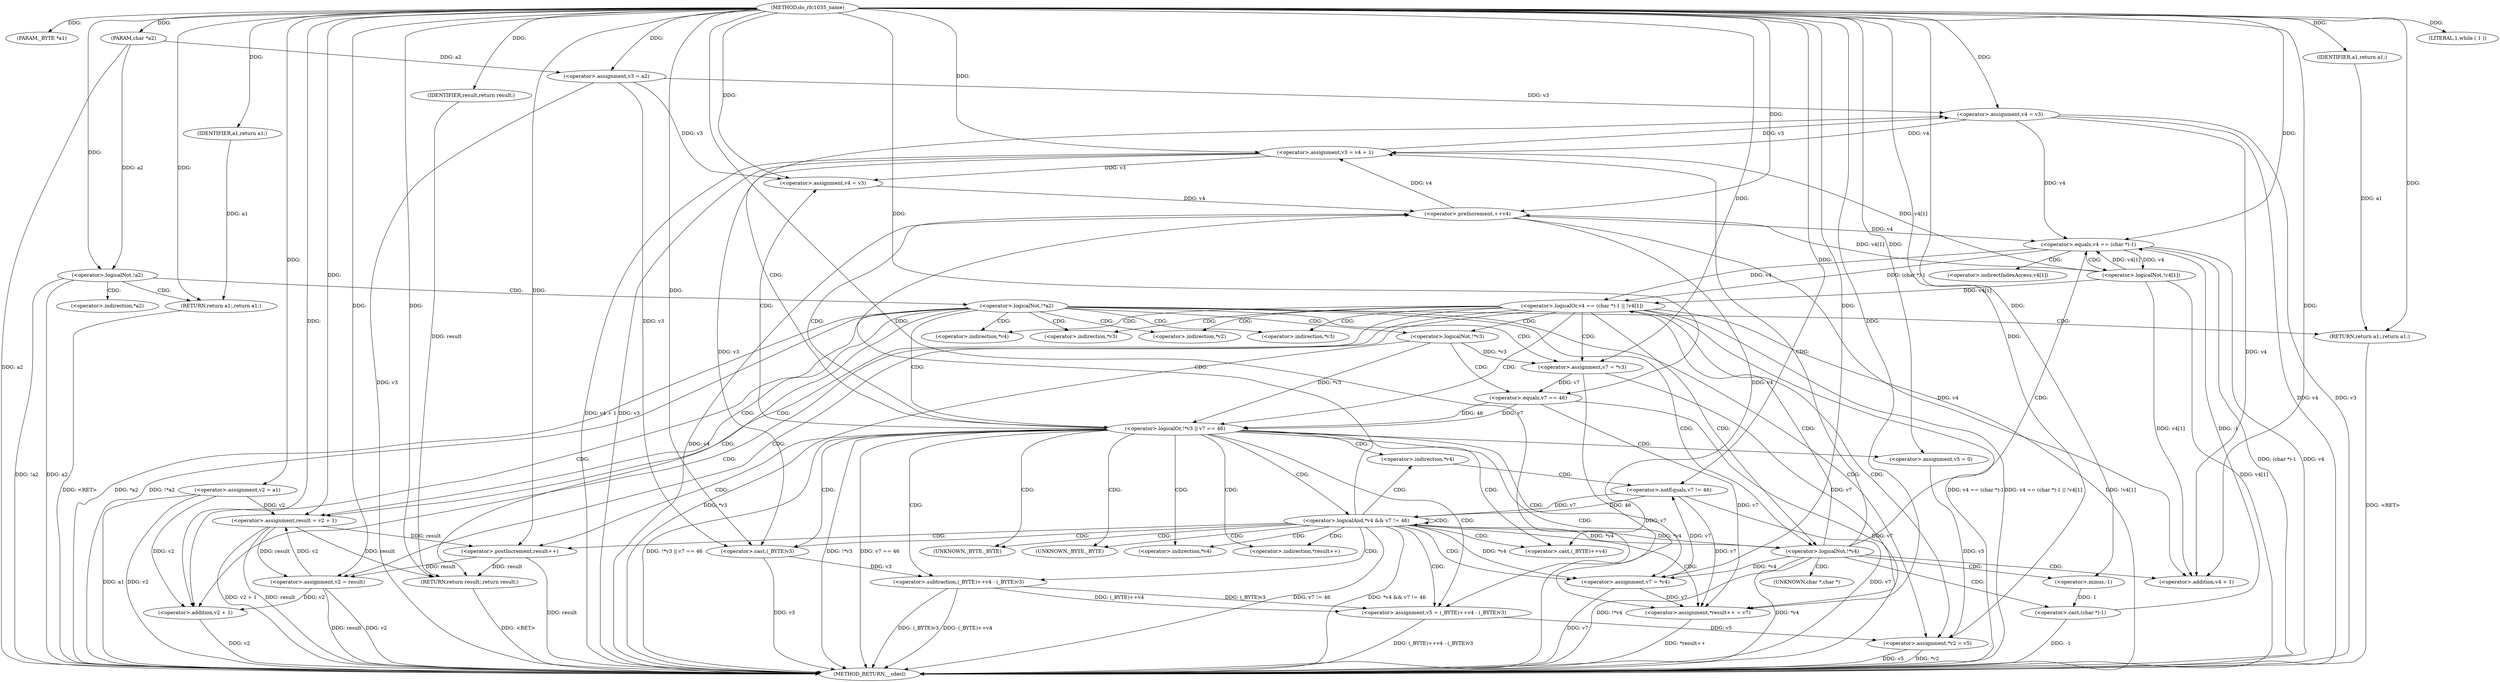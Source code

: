 digraph do_rfc1035_name {  
"1000107" [label = "(METHOD,do_rfc1035_name)" ]
"1000225" [label = "(METHOD_RETURN,__cdecl)" ]
"1000108" [label = "(PARAM,_BYTE *a1)" ]
"1000109" [label = "(PARAM,char *a2)" ]
"1000117" [label = "(<operator>.assignment,v2 = a1)" ]
"1000120" [label = "(<operator>.assignment,v3 = a2)" ]
"1000124" [label = "(<operator>.logicalNot,!a2)" ]
"1000126" [label = "(RETURN,return a1;,return a1;)" ]
"1000127" [label = "(IDENTIFIER,a1,return a1;)" ]
"1000129" [label = "(<operator>.logicalNot,!*a2)" ]
"1000132" [label = "(RETURN,return a1;,return a1;)" ]
"1000133" [label = "(IDENTIFIER,a1,return a1;)" ]
"1000135" [label = "(LITERAL,1,while ( 1 ))" ]
"1000137" [label = "(<operator>.assignment,result = v2 + 1)" ]
"1000139" [label = "(<operator>.addition,v2 + 1)" ]
"1000142" [label = "(<operator>.assignment,v7 = *v3)" ]
"1000147" [label = "(<operator>.logicalOr,!*v3 || v7 == 46)" ]
"1000148" [label = "(<operator>.logicalNot,!*v3)" ]
"1000151" [label = "(<operator>.equals,v7 == 46)" ]
"1000155" [label = "(<operator>.assignment,v4 = v3)" ]
"1000158" [label = "(<operator>.assignment,v5 = 0)" ]
"1000163" [label = "(<operator>.assignment,v4 = v3)" ]
"1000168" [label = "(<operator>.assignment,*result++ = v7)" ]
"1000170" [label = "(<operator>.postIncrement,result++)" ]
"1000173" [label = "(<operator>.assignment,v5 = (_BYTE)++v4 - (_BYTE)v3)" ]
"1000175" [label = "(<operator>.subtraction,(_BYTE)++v4 - (_BYTE)v3)" ]
"1000176" [label = "(<operator>.cast,(_BYTE)++v4)" ]
"1000178" [label = "(<operator>.preIncrement,++v4)" ]
"1000180" [label = "(<operator>.cast,(_BYTE)v3)" ]
"1000183" [label = "(<operator>.assignment,v7 = *v4)" ]
"1000187" [label = "(<operator>.logicalAnd,*v4 && v7 != 46)" ]
"1000190" [label = "(<operator>.notEquals,v7 != 46)" ]
"1000193" [label = "(<operator>.assignment,*v2 = v5)" ]
"1000198" [label = "(<operator>.logicalNot,!*v4)" ]
"1000202" [label = "(<operator>.assignment,v3 = v4 + 1)" ]
"1000204" [label = "(<operator>.addition,v4 + 1)" ]
"1000208" [label = "(<operator>.logicalOr,v4 == (char *)-1 || !v4[1])" ]
"1000209" [label = "(<operator>.equals,v4 == (char *)-1)" ]
"1000211" [label = "(<operator>.cast,(char *)-1)" ]
"1000213" [label = "(<operator>.minus,-1)" ]
"1000215" [label = "(<operator>.logicalNot,!v4[1])" ]
"1000220" [label = "(<operator>.assignment,v2 = result)" ]
"1000223" [label = "(RETURN,return result;,return result;)" ]
"1000224" [label = "(IDENTIFIER,result,return result;)" ]
"1000130" [label = "(<operator>.indirection,*a2)" ]
"1000144" [label = "(<operator>.indirection,*v3)" ]
"1000149" [label = "(<operator>.indirection,*v3)" ]
"1000169" [label = "(<operator>.indirection,*result++)" ]
"1000177" [label = "(UNKNOWN,_BYTE,_BYTE)" ]
"1000181" [label = "(UNKNOWN,_BYTE,_BYTE)" ]
"1000185" [label = "(<operator>.indirection,*v4)" ]
"1000188" [label = "(<operator>.indirection,*v4)" ]
"1000194" [label = "(<operator>.indirection,*v2)" ]
"1000199" [label = "(<operator>.indirection,*v4)" ]
"1000212" [label = "(UNKNOWN,char *,char *)" ]
"1000216" [label = "(<operator>.indirectIndexAccess,v4[1])" ]
  "1000126" -> "1000225"  [ label = "DDG: <RET>"] 
  "1000223" -> "1000225"  [ label = "DDG: <RET>"] 
  "1000190" -> "1000225"  [ label = "DDG: v7"] 
  "1000109" -> "1000225"  [ label = "DDG: a2"] 
  "1000124" -> "1000225"  [ label = "DDG: !a2"] 
  "1000117" -> "1000225"  [ label = "DDG: a1"] 
  "1000137" -> "1000225"  [ label = "DDG: result"] 
  "1000220" -> "1000225"  [ label = "DDG: result"] 
  "1000198" -> "1000225"  [ label = "DDG: !*v4"] 
  "1000124" -> "1000225"  [ label = "DDG: a2"] 
  "1000155" -> "1000225"  [ label = "DDG: v4"] 
  "1000187" -> "1000225"  [ label = "DDG: *v4 && v7 != 46"] 
  "1000139" -> "1000225"  [ label = "DDG: v2"] 
  "1000193" -> "1000225"  [ label = "DDG: *v2"] 
  "1000142" -> "1000225"  [ label = "DDG: v7"] 
  "1000198" -> "1000225"  [ label = "DDG: *v4"] 
  "1000202" -> "1000225"  [ label = "DDG: v3"] 
  "1000137" -> "1000225"  [ label = "DDG: v2 + 1"] 
  "1000117" -> "1000225"  [ label = "DDG: v2"] 
  "1000183" -> "1000225"  [ label = "DDG: v7"] 
  "1000211" -> "1000225"  [ label = "DDG: -1"] 
  "1000155" -> "1000225"  [ label = "DDG: v3"] 
  "1000209" -> "1000225"  [ label = "DDG: (char *)-1"] 
  "1000220" -> "1000225"  [ label = "DDG: v2"] 
  "1000151" -> "1000225"  [ label = "DDG: v7"] 
  "1000120" -> "1000225"  [ label = "DDG: v3"] 
  "1000129" -> "1000225"  [ label = "DDG: *a2"] 
  "1000148" -> "1000225"  [ label = "DDG: *v3"] 
  "1000175" -> "1000225"  [ label = "DDG: (_BYTE)v3"] 
  "1000180" -> "1000225"  [ label = "DDG: v3"] 
  "1000147" -> "1000225"  [ label = "DDG: !*v3 || v7 == 46"] 
  "1000202" -> "1000225"  [ label = "DDG: v4 + 1"] 
  "1000147" -> "1000225"  [ label = "DDG: !*v3"] 
  "1000187" -> "1000225"  [ label = "DDG: v7 != 46"] 
  "1000208" -> "1000225"  [ label = "DDG: !v4[1]"] 
  "1000170" -> "1000225"  [ label = "DDG: result"] 
  "1000208" -> "1000225"  [ label = "DDG: v4 == (char *)-1"] 
  "1000208" -> "1000225"  [ label = "DDG: v4 == (char *)-1 || !v4[1]"] 
  "1000175" -> "1000225"  [ label = "DDG: (_BYTE)++v4"] 
  "1000178" -> "1000225"  [ label = "DDG: v4"] 
  "1000193" -> "1000225"  [ label = "DDG: v5"] 
  "1000168" -> "1000225"  [ label = "DDG: *result++"] 
  "1000215" -> "1000225"  [ label = "DDG: v4[1]"] 
  "1000129" -> "1000225"  [ label = "DDG: !*a2"] 
  "1000209" -> "1000225"  [ label = "DDG: v4"] 
  "1000173" -> "1000225"  [ label = "DDG: (_BYTE)++v4 - (_BYTE)v3"] 
  "1000147" -> "1000225"  [ label = "DDG: v7 == 46"] 
  "1000132" -> "1000225"  [ label = "DDG: <RET>"] 
  "1000107" -> "1000108"  [ label = "DDG: "] 
  "1000107" -> "1000109"  [ label = "DDG: "] 
  "1000107" -> "1000117"  [ label = "DDG: "] 
  "1000109" -> "1000120"  [ label = "DDG: a2"] 
  "1000107" -> "1000120"  [ label = "DDG: "] 
  "1000109" -> "1000124"  [ label = "DDG: a2"] 
  "1000107" -> "1000124"  [ label = "DDG: "] 
  "1000127" -> "1000126"  [ label = "DDG: a1"] 
  "1000107" -> "1000126"  [ label = "DDG: "] 
  "1000107" -> "1000127"  [ label = "DDG: "] 
  "1000133" -> "1000132"  [ label = "DDG: a1"] 
  "1000107" -> "1000132"  [ label = "DDG: "] 
  "1000107" -> "1000133"  [ label = "DDG: "] 
  "1000107" -> "1000135"  [ label = "DDG: "] 
  "1000117" -> "1000137"  [ label = "DDG: v2"] 
  "1000220" -> "1000137"  [ label = "DDG: v2"] 
  "1000107" -> "1000137"  [ label = "DDG: "] 
  "1000117" -> "1000139"  [ label = "DDG: v2"] 
  "1000220" -> "1000139"  [ label = "DDG: v2"] 
  "1000107" -> "1000139"  [ label = "DDG: "] 
  "1000148" -> "1000142"  [ label = "DDG: *v3"] 
  "1000107" -> "1000142"  [ label = "DDG: "] 
  "1000148" -> "1000147"  [ label = "DDG: *v3"] 
  "1000151" -> "1000147"  [ label = "DDG: v7"] 
  "1000151" -> "1000147"  [ label = "DDG: 46"] 
  "1000142" -> "1000151"  [ label = "DDG: v7"] 
  "1000107" -> "1000151"  [ label = "DDG: "] 
  "1000202" -> "1000155"  [ label = "DDG: v3"] 
  "1000120" -> "1000155"  [ label = "DDG: v3"] 
  "1000107" -> "1000155"  [ label = "DDG: "] 
  "1000107" -> "1000158"  [ label = "DDG: "] 
  "1000202" -> "1000163"  [ label = "DDG: v3"] 
  "1000120" -> "1000163"  [ label = "DDG: v3"] 
  "1000107" -> "1000163"  [ label = "DDG: "] 
  "1000142" -> "1000168"  [ label = "DDG: v7"] 
  "1000190" -> "1000168"  [ label = "DDG: v7"] 
  "1000183" -> "1000168"  [ label = "DDG: v7"] 
  "1000151" -> "1000168"  [ label = "DDG: v7"] 
  "1000107" -> "1000168"  [ label = "DDG: "] 
  "1000137" -> "1000170"  [ label = "DDG: result"] 
  "1000107" -> "1000170"  [ label = "DDG: "] 
  "1000175" -> "1000173"  [ label = "DDG: (_BYTE)++v4"] 
  "1000175" -> "1000173"  [ label = "DDG: (_BYTE)v3"] 
  "1000107" -> "1000173"  [ label = "DDG: "] 
  "1000178" -> "1000176"  [ label = "DDG: v4"] 
  "1000163" -> "1000178"  [ label = "DDG: v4"] 
  "1000215" -> "1000178"  [ label = "DDG: v4[1]"] 
  "1000107" -> "1000178"  [ label = "DDG: "] 
  "1000180" -> "1000175"  [ label = "DDG: v3"] 
  "1000107" -> "1000180"  [ label = "DDG: "] 
  "1000202" -> "1000180"  [ label = "DDG: v3"] 
  "1000120" -> "1000180"  [ label = "DDG: v3"] 
  "1000198" -> "1000183"  [ label = "DDG: *v4"] 
  "1000187" -> "1000183"  [ label = "DDG: *v4"] 
  "1000107" -> "1000183"  [ label = "DDG: "] 
  "1000198" -> "1000187"  [ label = "DDG: *v4"] 
  "1000190" -> "1000187"  [ label = "DDG: v7"] 
  "1000190" -> "1000187"  [ label = "DDG: 46"] 
  "1000183" -> "1000190"  [ label = "DDG: v7"] 
  "1000107" -> "1000190"  [ label = "DDG: "] 
  "1000173" -> "1000193"  [ label = "DDG: v5"] 
  "1000158" -> "1000193"  [ label = "DDG: v5"] 
  "1000107" -> "1000193"  [ label = "DDG: "] 
  "1000187" -> "1000198"  [ label = "DDG: *v4"] 
  "1000155" -> "1000202"  [ label = "DDG: v4"] 
  "1000178" -> "1000202"  [ label = "DDG: v4"] 
  "1000215" -> "1000202"  [ label = "DDG: v4[1]"] 
  "1000107" -> "1000202"  [ label = "DDG: "] 
  "1000155" -> "1000204"  [ label = "DDG: v4"] 
  "1000178" -> "1000204"  [ label = "DDG: v4"] 
  "1000215" -> "1000204"  [ label = "DDG: v4[1]"] 
  "1000107" -> "1000204"  [ label = "DDG: "] 
  "1000209" -> "1000208"  [ label = "DDG: v4"] 
  "1000209" -> "1000208"  [ label = "DDG: (char *)-1"] 
  "1000215" -> "1000209"  [ label = "DDG: v4[1]"] 
  "1000107" -> "1000209"  [ label = "DDG: "] 
  "1000155" -> "1000209"  [ label = "DDG: v4"] 
  "1000178" -> "1000209"  [ label = "DDG: v4"] 
  "1000211" -> "1000209"  [ label = "DDG: -1"] 
  "1000213" -> "1000211"  [ label = "DDG: 1"] 
  "1000107" -> "1000213"  [ label = "DDG: "] 
  "1000215" -> "1000208"  [ label = "DDG: v4[1]"] 
  "1000209" -> "1000215"  [ label = "DDG: v4"] 
  "1000137" -> "1000220"  [ label = "DDG: result"] 
  "1000170" -> "1000220"  [ label = "DDG: result"] 
  "1000107" -> "1000220"  [ label = "DDG: "] 
  "1000224" -> "1000223"  [ label = "DDG: result"] 
  "1000137" -> "1000223"  [ label = "DDG: result"] 
  "1000170" -> "1000223"  [ label = "DDG: result"] 
  "1000107" -> "1000223"  [ label = "DDG: "] 
  "1000107" -> "1000224"  [ label = "DDG: "] 
  "1000124" -> "1000126"  [ label = "CDG: "] 
  "1000124" -> "1000130"  [ label = "CDG: "] 
  "1000124" -> "1000129"  [ label = "CDG: "] 
  "1000129" -> "1000223"  [ label = "CDG: "] 
  "1000129" -> "1000132"  [ label = "CDG: "] 
  "1000129" -> "1000199"  [ label = "CDG: "] 
  "1000129" -> "1000198"  [ label = "CDG: "] 
  "1000129" -> "1000194"  [ label = "CDG: "] 
  "1000129" -> "1000193"  [ label = "CDG: "] 
  "1000129" -> "1000144"  [ label = "CDG: "] 
  "1000129" -> "1000142"  [ label = "CDG: "] 
  "1000129" -> "1000139"  [ label = "CDG: "] 
  "1000129" -> "1000137"  [ label = "CDG: "] 
  "1000129" -> "1000149"  [ label = "CDG: "] 
  "1000129" -> "1000148"  [ label = "CDG: "] 
  "1000129" -> "1000147"  [ label = "CDG: "] 
  "1000147" -> "1000176"  [ label = "CDG: "] 
  "1000147" -> "1000175"  [ label = "CDG: "] 
  "1000147" -> "1000173"  [ label = "CDG: "] 
  "1000147" -> "1000170"  [ label = "CDG: "] 
  "1000147" -> "1000169"  [ label = "CDG: "] 
  "1000147" -> "1000168"  [ label = "CDG: "] 
  "1000147" -> "1000163"  [ label = "CDG: "] 
  "1000147" -> "1000188"  [ label = "CDG: "] 
  "1000147" -> "1000187"  [ label = "CDG: "] 
  "1000147" -> "1000185"  [ label = "CDG: "] 
  "1000147" -> "1000183"  [ label = "CDG: "] 
  "1000147" -> "1000181"  [ label = "CDG: "] 
  "1000147" -> "1000180"  [ label = "CDG: "] 
  "1000147" -> "1000178"  [ label = "CDG: "] 
  "1000147" -> "1000177"  [ label = "CDG: "] 
  "1000147" -> "1000158"  [ label = "CDG: "] 
  "1000147" -> "1000155"  [ label = "CDG: "] 
  "1000148" -> "1000151"  [ label = "CDG: "] 
  "1000187" -> "1000176"  [ label = "CDG: "] 
  "1000187" -> "1000175"  [ label = "CDG: "] 
  "1000187" -> "1000173"  [ label = "CDG: "] 
  "1000187" -> "1000170"  [ label = "CDG: "] 
  "1000187" -> "1000169"  [ label = "CDG: "] 
  "1000187" -> "1000168"  [ label = "CDG: "] 
  "1000187" -> "1000188"  [ label = "CDG: "] 
  "1000187" -> "1000187"  [ label = "CDG: "] 
  "1000187" -> "1000185"  [ label = "CDG: "] 
  "1000187" -> "1000183"  [ label = "CDG: "] 
  "1000187" -> "1000181"  [ label = "CDG: "] 
  "1000187" -> "1000180"  [ label = "CDG: "] 
  "1000187" -> "1000178"  [ label = "CDG: "] 
  "1000187" -> "1000177"  [ label = "CDG: "] 
  "1000188" -> "1000190"  [ label = "CDG: "] 
  "1000198" -> "1000208"  [ label = "CDG: "] 
  "1000198" -> "1000204"  [ label = "CDG: "] 
  "1000198" -> "1000202"  [ label = "CDG: "] 
  "1000198" -> "1000213"  [ label = "CDG: "] 
  "1000198" -> "1000212"  [ label = "CDG: "] 
  "1000198" -> "1000211"  [ label = "CDG: "] 
  "1000198" -> "1000209"  [ label = "CDG: "] 
  "1000208" -> "1000220"  [ label = "CDG: "] 
  "1000208" -> "1000199"  [ label = "CDG: "] 
  "1000208" -> "1000198"  [ label = "CDG: "] 
  "1000208" -> "1000194"  [ label = "CDG: "] 
  "1000208" -> "1000193"  [ label = "CDG: "] 
  "1000208" -> "1000144"  [ label = "CDG: "] 
  "1000208" -> "1000142"  [ label = "CDG: "] 
  "1000208" -> "1000139"  [ label = "CDG: "] 
  "1000208" -> "1000137"  [ label = "CDG: "] 
  "1000208" -> "1000149"  [ label = "CDG: "] 
  "1000208" -> "1000148"  [ label = "CDG: "] 
  "1000208" -> "1000147"  [ label = "CDG: "] 
  "1000209" -> "1000216"  [ label = "CDG: "] 
  "1000209" -> "1000215"  [ label = "CDG: "] 
}

